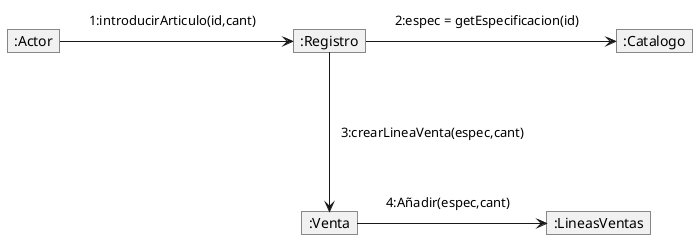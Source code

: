 @startuml DiagramaDeComunicación
skinparam noteBorderColor transparent
skinparam noteBackgroundColor transparent

hide members
object ":Registro" as Registro
object ":Venta" as Venta
object ":Catalogo" as catalogo
object ":LineasVentas" as lineas
object ":Actor" as actor
actor -> Registro
note on link
    1:introducirArticulo(id,cant)
end note
Registro -> catalogo
note on link
    2:espec = getEspecificacion(id)
end note


Registro -d--> Venta
note on link
    3:crearLineaVenta(espec,cant)
end note

Venta -> lineas
note on link
    4:Añadir(espec,cant)
end note
@enduml